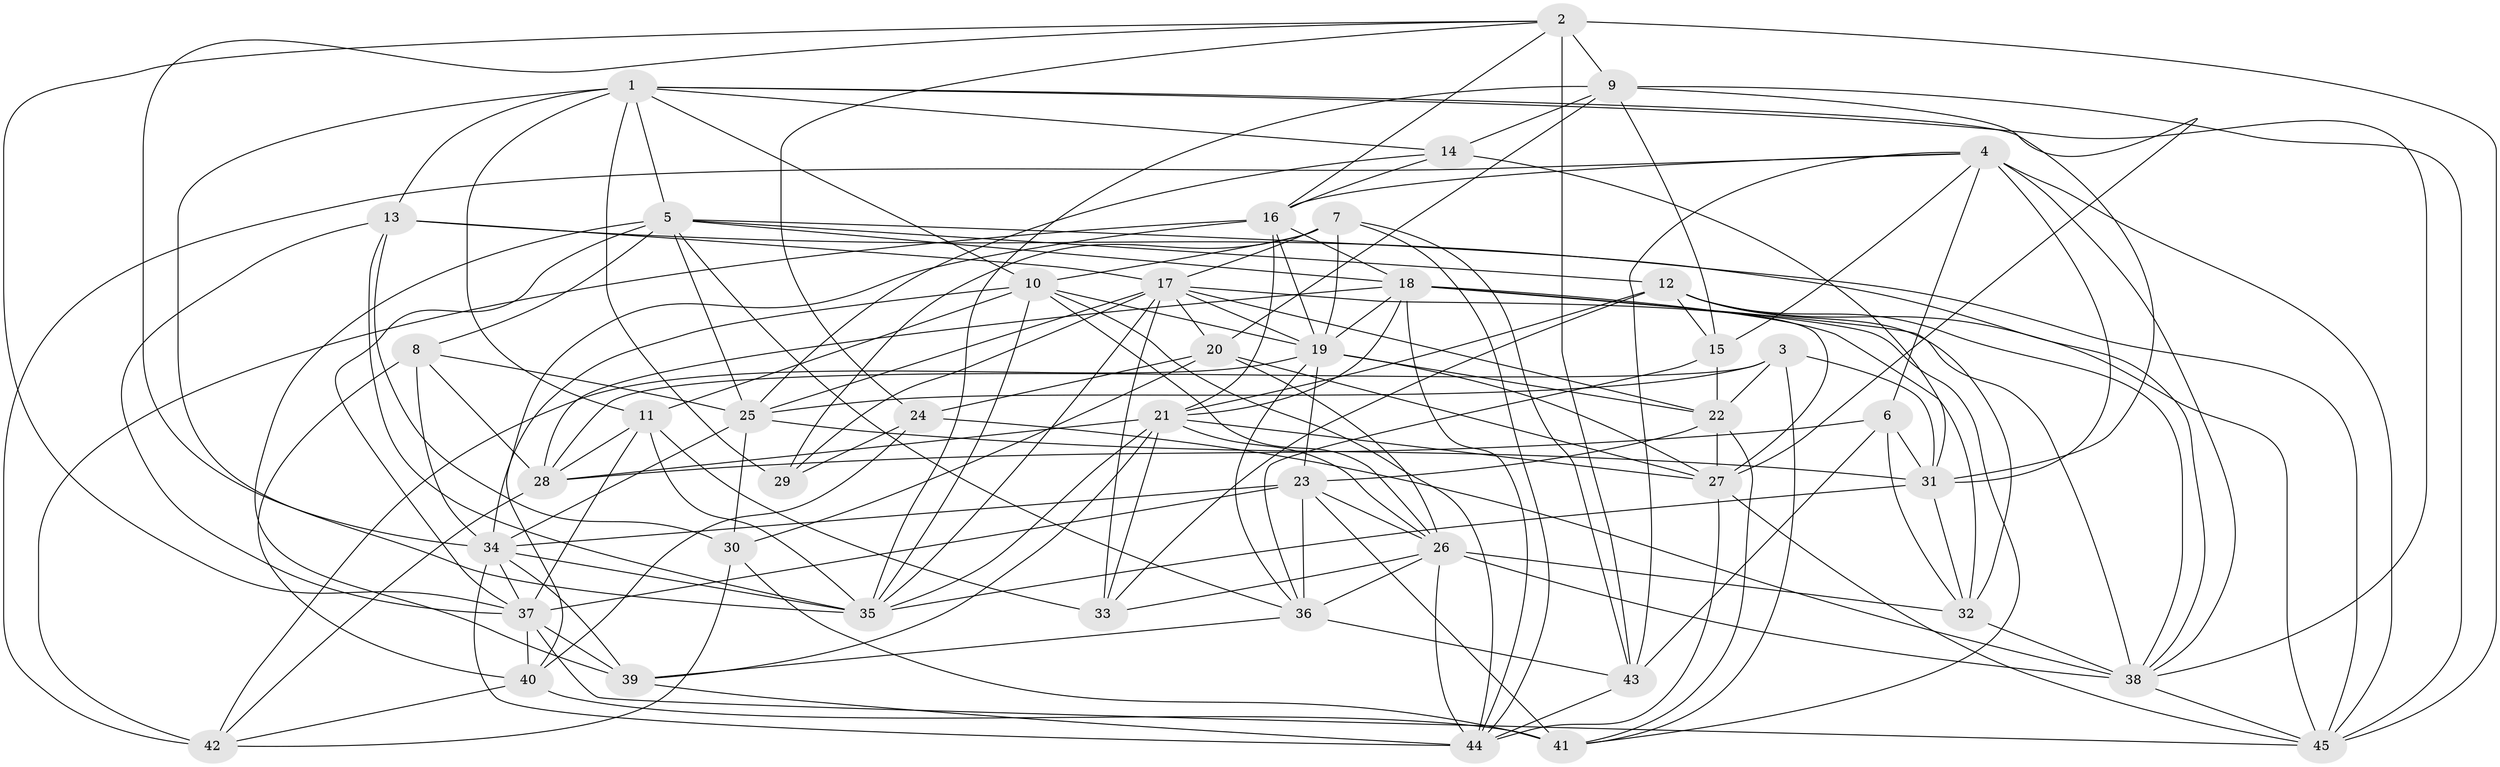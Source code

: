 // original degree distribution, {4: 1.0}
// Generated by graph-tools (version 1.1) at 2025/38/03/04/25 23:38:14]
// undirected, 45 vertices, 159 edges
graph export_dot {
  node [color=gray90,style=filled];
  1;
  2;
  3;
  4;
  5;
  6;
  7;
  8;
  9;
  10;
  11;
  12;
  13;
  14;
  15;
  16;
  17;
  18;
  19;
  20;
  21;
  22;
  23;
  24;
  25;
  26;
  27;
  28;
  29;
  30;
  31;
  32;
  33;
  34;
  35;
  36;
  37;
  38;
  39;
  40;
  41;
  42;
  43;
  44;
  45;
  1 -- 5 [weight=1.0];
  1 -- 10 [weight=1.0];
  1 -- 11 [weight=2.0];
  1 -- 13 [weight=1.0];
  1 -- 14 [weight=1.0];
  1 -- 29 [weight=1.0];
  1 -- 31 [weight=1.0];
  1 -- 35 [weight=1.0];
  1 -- 38 [weight=1.0];
  2 -- 9 [weight=1.0];
  2 -- 16 [weight=1.0];
  2 -- 24 [weight=1.0];
  2 -- 34 [weight=1.0];
  2 -- 37 [weight=1.0];
  2 -- 43 [weight=4.0];
  2 -- 45 [weight=1.0];
  3 -- 22 [weight=2.0];
  3 -- 25 [weight=1.0];
  3 -- 28 [weight=1.0];
  3 -- 31 [weight=1.0];
  3 -- 41 [weight=1.0];
  4 -- 6 [weight=1.0];
  4 -- 15 [weight=1.0];
  4 -- 16 [weight=1.0];
  4 -- 31 [weight=1.0];
  4 -- 38 [weight=1.0];
  4 -- 42 [weight=1.0];
  4 -- 43 [weight=1.0];
  4 -- 45 [weight=1.0];
  5 -- 8 [weight=2.0];
  5 -- 12 [weight=1.0];
  5 -- 18 [weight=1.0];
  5 -- 25 [weight=1.0];
  5 -- 36 [weight=1.0];
  5 -- 37 [weight=1.0];
  5 -- 38 [weight=1.0];
  5 -- 39 [weight=1.0];
  6 -- 28 [weight=1.0];
  6 -- 31 [weight=1.0];
  6 -- 32 [weight=2.0];
  6 -- 43 [weight=1.0];
  7 -- 10 [weight=1.0];
  7 -- 17 [weight=1.0];
  7 -- 19 [weight=1.0];
  7 -- 29 [weight=3.0];
  7 -- 43 [weight=1.0];
  7 -- 44 [weight=1.0];
  8 -- 25 [weight=1.0];
  8 -- 28 [weight=1.0];
  8 -- 34 [weight=1.0];
  8 -- 40 [weight=1.0];
  9 -- 14 [weight=2.0];
  9 -- 15 [weight=2.0];
  9 -- 20 [weight=1.0];
  9 -- 27 [weight=1.0];
  9 -- 35 [weight=2.0];
  9 -- 45 [weight=1.0];
  10 -- 11 [weight=1.0];
  10 -- 19 [weight=1.0];
  10 -- 26 [weight=1.0];
  10 -- 34 [weight=1.0];
  10 -- 35 [weight=1.0];
  10 -- 44 [weight=1.0];
  11 -- 28 [weight=1.0];
  11 -- 33 [weight=2.0];
  11 -- 35 [weight=1.0];
  11 -- 37 [weight=1.0];
  12 -- 15 [weight=1.0];
  12 -- 21 [weight=2.0];
  12 -- 32 [weight=1.0];
  12 -- 33 [weight=1.0];
  12 -- 38 [weight=1.0];
  12 -- 45 [weight=1.0];
  13 -- 17 [weight=1.0];
  13 -- 30 [weight=1.0];
  13 -- 35 [weight=1.0];
  13 -- 37 [weight=1.0];
  13 -- 45 [weight=1.0];
  14 -- 16 [weight=1.0];
  14 -- 25 [weight=1.0];
  14 -- 31 [weight=1.0];
  15 -- 22 [weight=1.0];
  15 -- 36 [weight=1.0];
  16 -- 18 [weight=1.0];
  16 -- 19 [weight=1.0];
  16 -- 21 [weight=1.0];
  16 -- 40 [weight=1.0];
  16 -- 42 [weight=1.0];
  17 -- 19 [weight=1.0];
  17 -- 20 [weight=1.0];
  17 -- 22 [weight=1.0];
  17 -- 25 [weight=1.0];
  17 -- 27 [weight=1.0];
  17 -- 29 [weight=1.0];
  17 -- 33 [weight=1.0];
  17 -- 35 [weight=1.0];
  18 -- 19 [weight=1.0];
  18 -- 21 [weight=1.0];
  18 -- 28 [weight=1.0];
  18 -- 32 [weight=2.0];
  18 -- 38 [weight=1.0];
  18 -- 41 [weight=1.0];
  18 -- 44 [weight=1.0];
  19 -- 22 [weight=1.0];
  19 -- 23 [weight=1.0];
  19 -- 27 [weight=1.0];
  19 -- 36 [weight=1.0];
  19 -- 42 [weight=1.0];
  20 -- 24 [weight=1.0];
  20 -- 26 [weight=1.0];
  20 -- 27 [weight=1.0];
  20 -- 30 [weight=1.0];
  21 -- 26 [weight=1.0];
  21 -- 27 [weight=1.0];
  21 -- 28 [weight=1.0];
  21 -- 33 [weight=1.0];
  21 -- 35 [weight=1.0];
  21 -- 39 [weight=1.0];
  22 -- 23 [weight=1.0];
  22 -- 27 [weight=1.0];
  22 -- 41 [weight=1.0];
  23 -- 26 [weight=1.0];
  23 -- 34 [weight=1.0];
  23 -- 36 [weight=1.0];
  23 -- 37 [weight=1.0];
  23 -- 41 [weight=2.0];
  24 -- 29 [weight=1.0];
  24 -- 38 [weight=2.0];
  24 -- 40 [weight=1.0];
  25 -- 30 [weight=1.0];
  25 -- 31 [weight=1.0];
  25 -- 34 [weight=1.0];
  26 -- 32 [weight=1.0];
  26 -- 33 [weight=1.0];
  26 -- 36 [weight=2.0];
  26 -- 38 [weight=1.0];
  26 -- 44 [weight=1.0];
  27 -- 44 [weight=1.0];
  27 -- 45 [weight=1.0];
  28 -- 42 [weight=4.0];
  30 -- 41 [weight=1.0];
  30 -- 42 [weight=2.0];
  31 -- 32 [weight=1.0];
  31 -- 35 [weight=1.0];
  32 -- 38 [weight=1.0];
  34 -- 35 [weight=1.0];
  34 -- 37 [weight=1.0];
  34 -- 39 [weight=2.0];
  34 -- 44 [weight=1.0];
  36 -- 39 [weight=2.0];
  36 -- 43 [weight=2.0];
  37 -- 39 [weight=1.0];
  37 -- 40 [weight=2.0];
  37 -- 45 [weight=1.0];
  38 -- 45 [weight=1.0];
  39 -- 44 [weight=1.0];
  40 -- 41 [weight=2.0];
  40 -- 42 [weight=1.0];
  43 -- 44 [weight=1.0];
}
